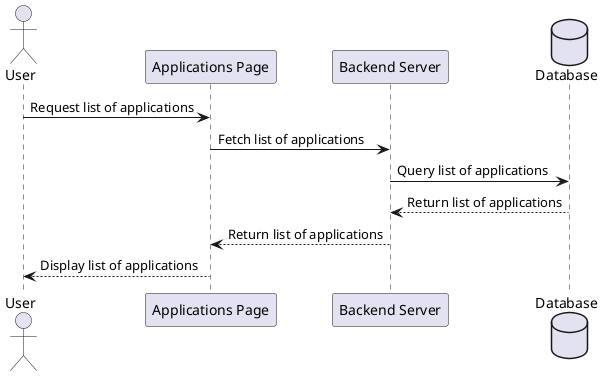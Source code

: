 @startuml
actor User
participant "Applications Page" as ApplicationsPage
participant "Backend Server" as BackendServer
database Database

User -> ApplicationsPage: Request list of applications
ApplicationsPage -> BackendServer: Fetch list of applications
BackendServer -> Database: Query list of applications
Database --> BackendServer: Return list of applications
BackendServer --> ApplicationsPage: Return list of applications
ApplicationsPage --> User: Display list of applications
@enduml

